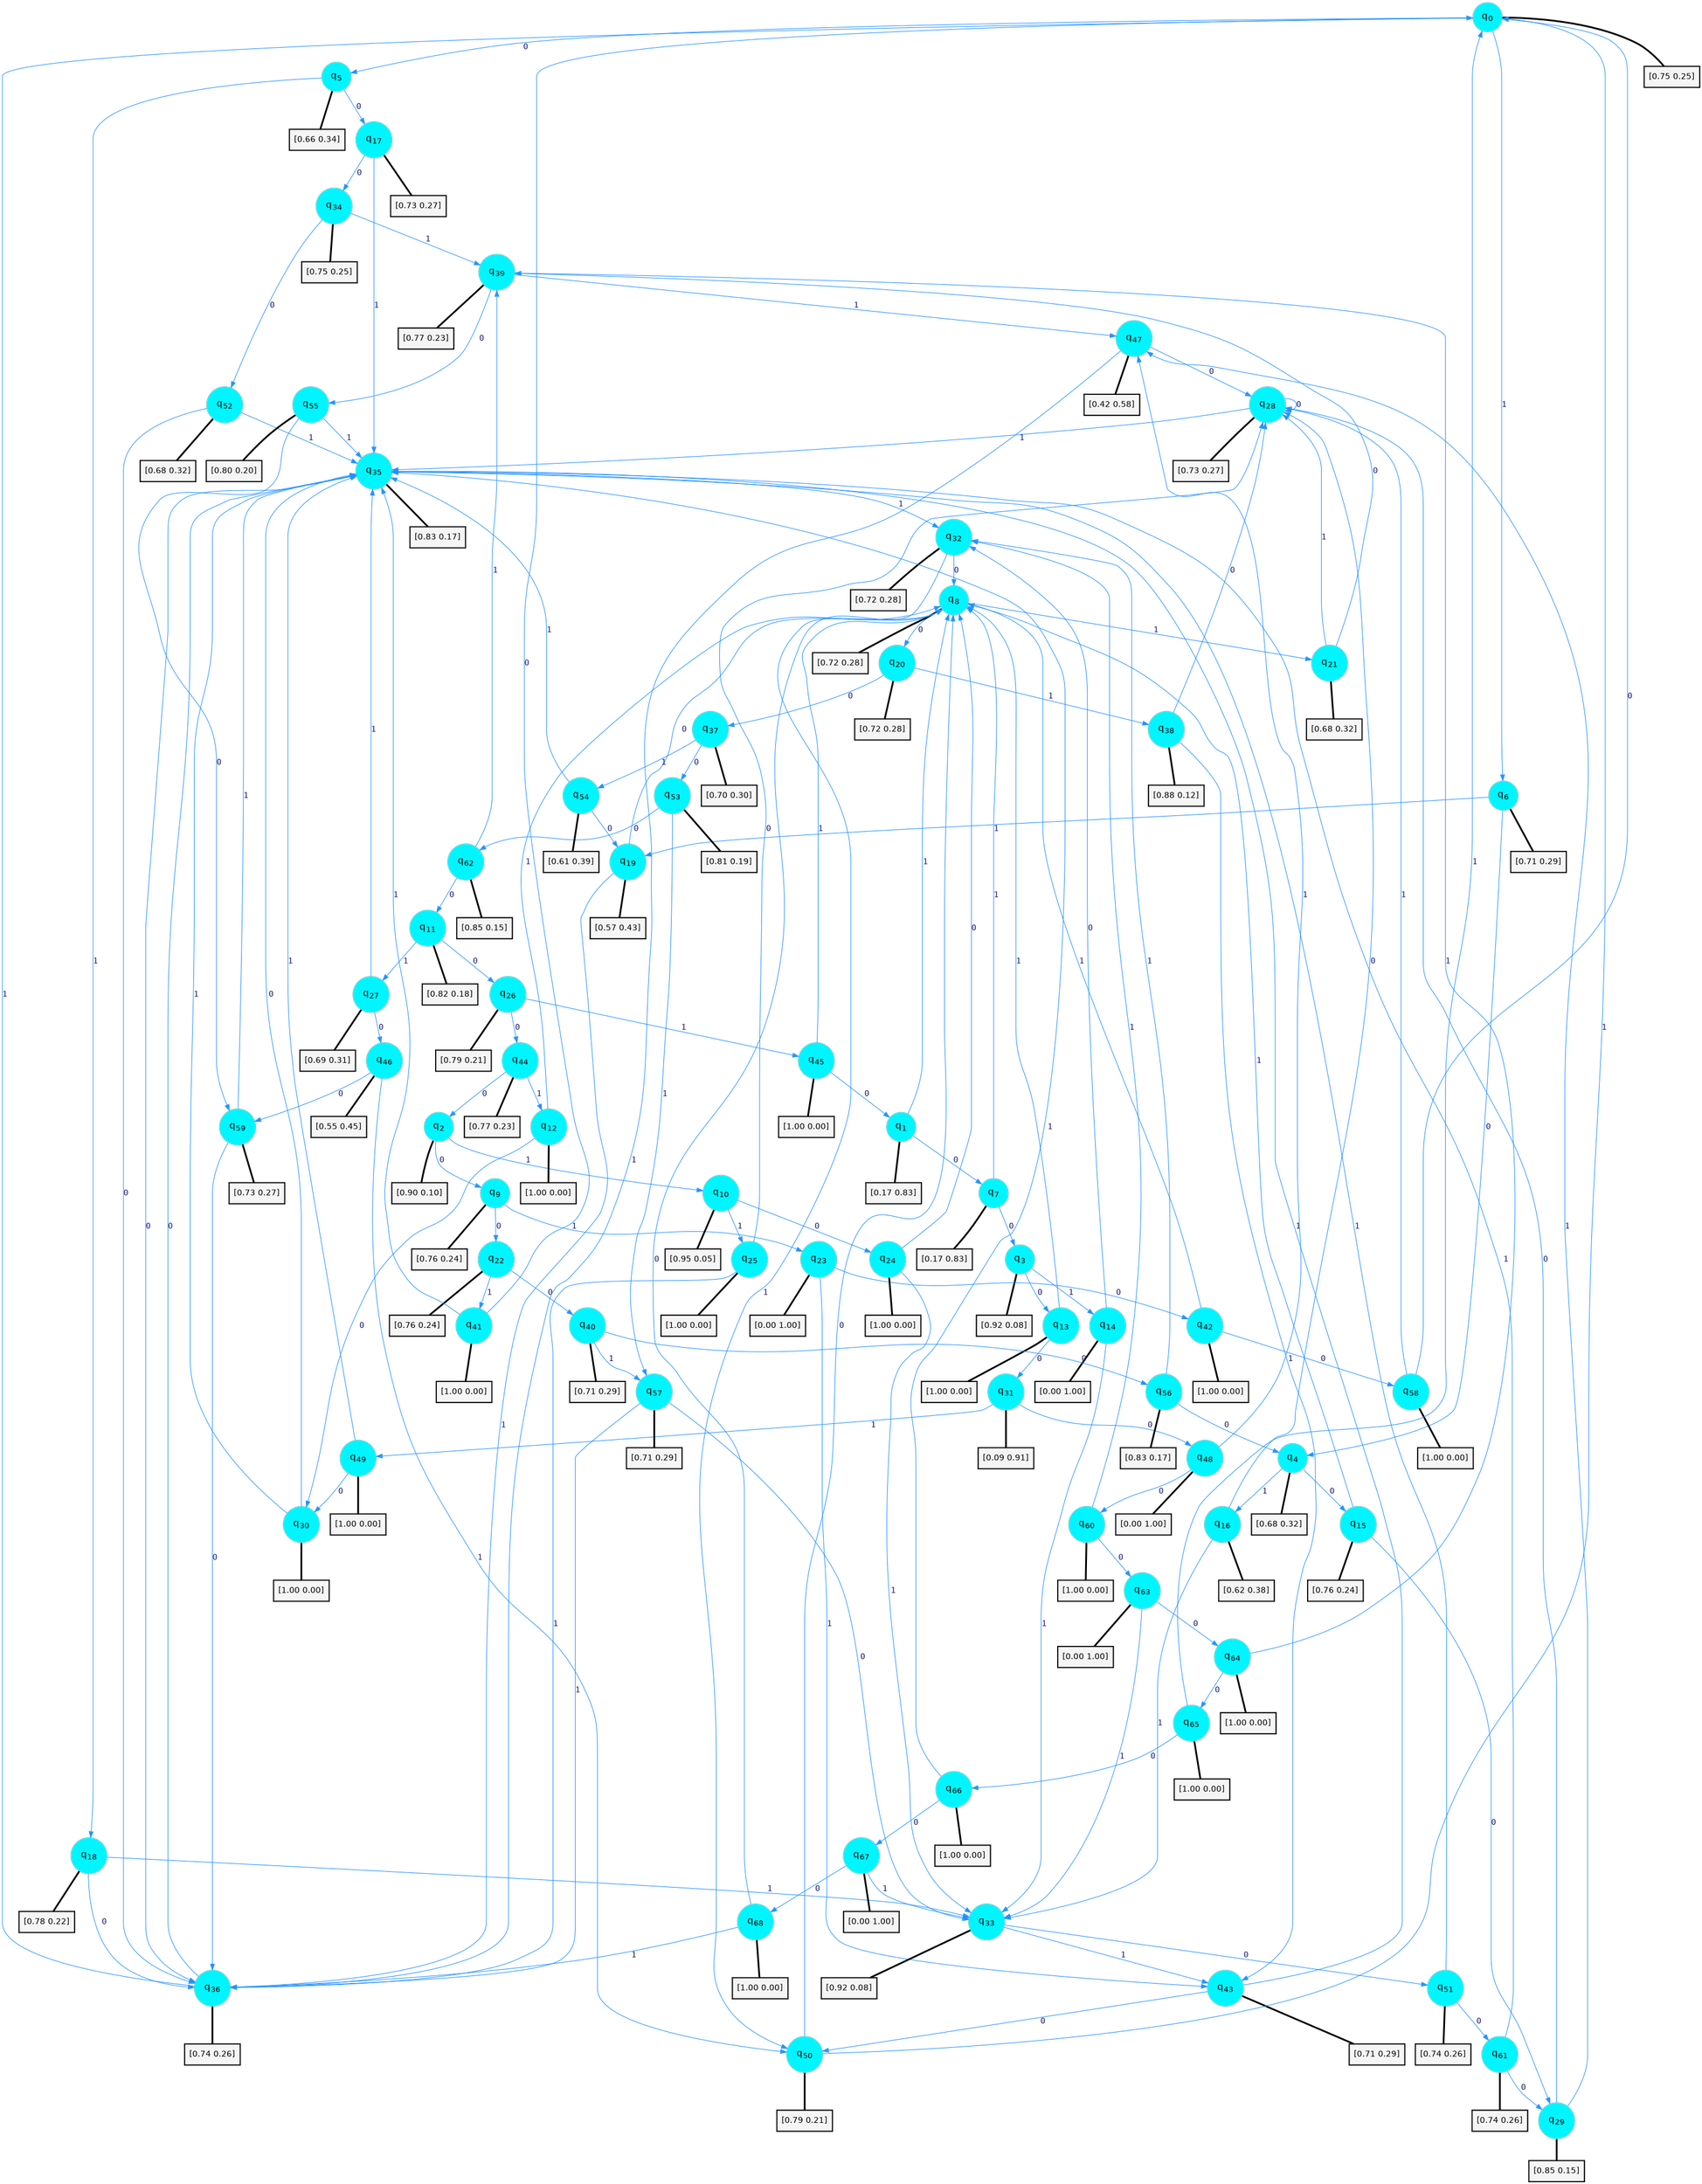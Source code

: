 digraph G {
graph [
bgcolor=transparent, dpi=300, rankdir=TD, size="40,25"];
node [
color=gray, fillcolor=turquoise1, fontcolor=black, fontname=Helvetica, fontsize=16, fontweight=bold, shape=circle, style=filled];
edge [
arrowsize=1, color=dodgerblue1, fontcolor=midnightblue, fontname=courier, fontweight=bold, penwidth=1, style=solid, weight=20];
0[label=<q<SUB>0</SUB>>];
1[label=<q<SUB>1</SUB>>];
2[label=<q<SUB>2</SUB>>];
3[label=<q<SUB>3</SUB>>];
4[label=<q<SUB>4</SUB>>];
5[label=<q<SUB>5</SUB>>];
6[label=<q<SUB>6</SUB>>];
7[label=<q<SUB>7</SUB>>];
8[label=<q<SUB>8</SUB>>];
9[label=<q<SUB>9</SUB>>];
10[label=<q<SUB>10</SUB>>];
11[label=<q<SUB>11</SUB>>];
12[label=<q<SUB>12</SUB>>];
13[label=<q<SUB>13</SUB>>];
14[label=<q<SUB>14</SUB>>];
15[label=<q<SUB>15</SUB>>];
16[label=<q<SUB>16</SUB>>];
17[label=<q<SUB>17</SUB>>];
18[label=<q<SUB>18</SUB>>];
19[label=<q<SUB>19</SUB>>];
20[label=<q<SUB>20</SUB>>];
21[label=<q<SUB>21</SUB>>];
22[label=<q<SUB>22</SUB>>];
23[label=<q<SUB>23</SUB>>];
24[label=<q<SUB>24</SUB>>];
25[label=<q<SUB>25</SUB>>];
26[label=<q<SUB>26</SUB>>];
27[label=<q<SUB>27</SUB>>];
28[label=<q<SUB>28</SUB>>];
29[label=<q<SUB>29</SUB>>];
30[label=<q<SUB>30</SUB>>];
31[label=<q<SUB>31</SUB>>];
32[label=<q<SUB>32</SUB>>];
33[label=<q<SUB>33</SUB>>];
34[label=<q<SUB>34</SUB>>];
35[label=<q<SUB>35</SUB>>];
36[label=<q<SUB>36</SUB>>];
37[label=<q<SUB>37</SUB>>];
38[label=<q<SUB>38</SUB>>];
39[label=<q<SUB>39</SUB>>];
40[label=<q<SUB>40</SUB>>];
41[label=<q<SUB>41</SUB>>];
42[label=<q<SUB>42</SUB>>];
43[label=<q<SUB>43</SUB>>];
44[label=<q<SUB>44</SUB>>];
45[label=<q<SUB>45</SUB>>];
46[label=<q<SUB>46</SUB>>];
47[label=<q<SUB>47</SUB>>];
48[label=<q<SUB>48</SUB>>];
49[label=<q<SUB>49</SUB>>];
50[label=<q<SUB>50</SUB>>];
51[label=<q<SUB>51</SUB>>];
52[label=<q<SUB>52</SUB>>];
53[label=<q<SUB>53</SUB>>];
54[label=<q<SUB>54</SUB>>];
55[label=<q<SUB>55</SUB>>];
56[label=<q<SUB>56</SUB>>];
57[label=<q<SUB>57</SUB>>];
58[label=<q<SUB>58</SUB>>];
59[label=<q<SUB>59</SUB>>];
60[label=<q<SUB>60</SUB>>];
61[label=<q<SUB>61</SUB>>];
62[label=<q<SUB>62</SUB>>];
63[label=<q<SUB>63</SUB>>];
64[label=<q<SUB>64</SUB>>];
65[label=<q<SUB>65</SUB>>];
66[label=<q<SUB>66</SUB>>];
67[label=<q<SUB>67</SUB>>];
68[label=<q<SUB>68</SUB>>];
69[label="[0.75 0.25]", shape=box,fontcolor=black, fontname=Helvetica, fontsize=14, penwidth=2, fillcolor=whitesmoke,color=black];
70[label="[0.17 0.83]", shape=box,fontcolor=black, fontname=Helvetica, fontsize=14, penwidth=2, fillcolor=whitesmoke,color=black];
71[label="[0.90 0.10]", shape=box,fontcolor=black, fontname=Helvetica, fontsize=14, penwidth=2, fillcolor=whitesmoke,color=black];
72[label="[0.92 0.08]", shape=box,fontcolor=black, fontname=Helvetica, fontsize=14, penwidth=2, fillcolor=whitesmoke,color=black];
73[label="[0.68 0.32]", shape=box,fontcolor=black, fontname=Helvetica, fontsize=14, penwidth=2, fillcolor=whitesmoke,color=black];
74[label="[0.66 0.34]", shape=box,fontcolor=black, fontname=Helvetica, fontsize=14, penwidth=2, fillcolor=whitesmoke,color=black];
75[label="[0.71 0.29]", shape=box,fontcolor=black, fontname=Helvetica, fontsize=14, penwidth=2, fillcolor=whitesmoke,color=black];
76[label="[0.17 0.83]", shape=box,fontcolor=black, fontname=Helvetica, fontsize=14, penwidth=2, fillcolor=whitesmoke,color=black];
77[label="[0.72 0.28]", shape=box,fontcolor=black, fontname=Helvetica, fontsize=14, penwidth=2, fillcolor=whitesmoke,color=black];
78[label="[0.76 0.24]", shape=box,fontcolor=black, fontname=Helvetica, fontsize=14, penwidth=2, fillcolor=whitesmoke,color=black];
79[label="[0.95 0.05]", shape=box,fontcolor=black, fontname=Helvetica, fontsize=14, penwidth=2, fillcolor=whitesmoke,color=black];
80[label="[0.82 0.18]", shape=box,fontcolor=black, fontname=Helvetica, fontsize=14, penwidth=2, fillcolor=whitesmoke,color=black];
81[label="[1.00 0.00]", shape=box,fontcolor=black, fontname=Helvetica, fontsize=14, penwidth=2, fillcolor=whitesmoke,color=black];
82[label="[1.00 0.00]", shape=box,fontcolor=black, fontname=Helvetica, fontsize=14, penwidth=2, fillcolor=whitesmoke,color=black];
83[label="[0.00 1.00]", shape=box,fontcolor=black, fontname=Helvetica, fontsize=14, penwidth=2, fillcolor=whitesmoke,color=black];
84[label="[0.76 0.24]", shape=box,fontcolor=black, fontname=Helvetica, fontsize=14, penwidth=2, fillcolor=whitesmoke,color=black];
85[label="[0.62 0.38]", shape=box,fontcolor=black, fontname=Helvetica, fontsize=14, penwidth=2, fillcolor=whitesmoke,color=black];
86[label="[0.73 0.27]", shape=box,fontcolor=black, fontname=Helvetica, fontsize=14, penwidth=2, fillcolor=whitesmoke,color=black];
87[label="[0.78 0.22]", shape=box,fontcolor=black, fontname=Helvetica, fontsize=14, penwidth=2, fillcolor=whitesmoke,color=black];
88[label="[0.57 0.43]", shape=box,fontcolor=black, fontname=Helvetica, fontsize=14, penwidth=2, fillcolor=whitesmoke,color=black];
89[label="[0.72 0.28]", shape=box,fontcolor=black, fontname=Helvetica, fontsize=14, penwidth=2, fillcolor=whitesmoke,color=black];
90[label="[0.68 0.32]", shape=box,fontcolor=black, fontname=Helvetica, fontsize=14, penwidth=2, fillcolor=whitesmoke,color=black];
91[label="[0.76 0.24]", shape=box,fontcolor=black, fontname=Helvetica, fontsize=14, penwidth=2, fillcolor=whitesmoke,color=black];
92[label="[0.00 1.00]", shape=box,fontcolor=black, fontname=Helvetica, fontsize=14, penwidth=2, fillcolor=whitesmoke,color=black];
93[label="[1.00 0.00]", shape=box,fontcolor=black, fontname=Helvetica, fontsize=14, penwidth=2, fillcolor=whitesmoke,color=black];
94[label="[1.00 0.00]", shape=box,fontcolor=black, fontname=Helvetica, fontsize=14, penwidth=2, fillcolor=whitesmoke,color=black];
95[label="[0.79 0.21]", shape=box,fontcolor=black, fontname=Helvetica, fontsize=14, penwidth=2, fillcolor=whitesmoke,color=black];
96[label="[0.69 0.31]", shape=box,fontcolor=black, fontname=Helvetica, fontsize=14, penwidth=2, fillcolor=whitesmoke,color=black];
97[label="[0.73 0.27]", shape=box,fontcolor=black, fontname=Helvetica, fontsize=14, penwidth=2, fillcolor=whitesmoke,color=black];
98[label="[0.85 0.15]", shape=box,fontcolor=black, fontname=Helvetica, fontsize=14, penwidth=2, fillcolor=whitesmoke,color=black];
99[label="[1.00 0.00]", shape=box,fontcolor=black, fontname=Helvetica, fontsize=14, penwidth=2, fillcolor=whitesmoke,color=black];
100[label="[0.09 0.91]", shape=box,fontcolor=black, fontname=Helvetica, fontsize=14, penwidth=2, fillcolor=whitesmoke,color=black];
101[label="[0.72 0.28]", shape=box,fontcolor=black, fontname=Helvetica, fontsize=14, penwidth=2, fillcolor=whitesmoke,color=black];
102[label="[0.92 0.08]", shape=box,fontcolor=black, fontname=Helvetica, fontsize=14, penwidth=2, fillcolor=whitesmoke,color=black];
103[label="[0.75 0.25]", shape=box,fontcolor=black, fontname=Helvetica, fontsize=14, penwidth=2, fillcolor=whitesmoke,color=black];
104[label="[0.83 0.17]", shape=box,fontcolor=black, fontname=Helvetica, fontsize=14, penwidth=2, fillcolor=whitesmoke,color=black];
105[label="[0.74 0.26]", shape=box,fontcolor=black, fontname=Helvetica, fontsize=14, penwidth=2, fillcolor=whitesmoke,color=black];
106[label="[0.70 0.30]", shape=box,fontcolor=black, fontname=Helvetica, fontsize=14, penwidth=2, fillcolor=whitesmoke,color=black];
107[label="[0.88 0.12]", shape=box,fontcolor=black, fontname=Helvetica, fontsize=14, penwidth=2, fillcolor=whitesmoke,color=black];
108[label="[0.77 0.23]", shape=box,fontcolor=black, fontname=Helvetica, fontsize=14, penwidth=2, fillcolor=whitesmoke,color=black];
109[label="[0.71 0.29]", shape=box,fontcolor=black, fontname=Helvetica, fontsize=14, penwidth=2, fillcolor=whitesmoke,color=black];
110[label="[1.00 0.00]", shape=box,fontcolor=black, fontname=Helvetica, fontsize=14, penwidth=2, fillcolor=whitesmoke,color=black];
111[label="[1.00 0.00]", shape=box,fontcolor=black, fontname=Helvetica, fontsize=14, penwidth=2, fillcolor=whitesmoke,color=black];
112[label="[0.71 0.29]", shape=box,fontcolor=black, fontname=Helvetica, fontsize=14, penwidth=2, fillcolor=whitesmoke,color=black];
113[label="[0.77 0.23]", shape=box,fontcolor=black, fontname=Helvetica, fontsize=14, penwidth=2, fillcolor=whitesmoke,color=black];
114[label="[1.00 0.00]", shape=box,fontcolor=black, fontname=Helvetica, fontsize=14, penwidth=2, fillcolor=whitesmoke,color=black];
115[label="[0.55 0.45]", shape=box,fontcolor=black, fontname=Helvetica, fontsize=14, penwidth=2, fillcolor=whitesmoke,color=black];
116[label="[0.42 0.58]", shape=box,fontcolor=black, fontname=Helvetica, fontsize=14, penwidth=2, fillcolor=whitesmoke,color=black];
117[label="[0.00 1.00]", shape=box,fontcolor=black, fontname=Helvetica, fontsize=14, penwidth=2, fillcolor=whitesmoke,color=black];
118[label="[1.00 0.00]", shape=box,fontcolor=black, fontname=Helvetica, fontsize=14, penwidth=2, fillcolor=whitesmoke,color=black];
119[label="[0.79 0.21]", shape=box,fontcolor=black, fontname=Helvetica, fontsize=14, penwidth=2, fillcolor=whitesmoke,color=black];
120[label="[0.74 0.26]", shape=box,fontcolor=black, fontname=Helvetica, fontsize=14, penwidth=2, fillcolor=whitesmoke,color=black];
121[label="[0.68 0.32]", shape=box,fontcolor=black, fontname=Helvetica, fontsize=14, penwidth=2, fillcolor=whitesmoke,color=black];
122[label="[0.81 0.19]", shape=box,fontcolor=black, fontname=Helvetica, fontsize=14, penwidth=2, fillcolor=whitesmoke,color=black];
123[label="[0.61 0.39]", shape=box,fontcolor=black, fontname=Helvetica, fontsize=14, penwidth=2, fillcolor=whitesmoke,color=black];
124[label="[0.80 0.20]", shape=box,fontcolor=black, fontname=Helvetica, fontsize=14, penwidth=2, fillcolor=whitesmoke,color=black];
125[label="[0.83 0.17]", shape=box,fontcolor=black, fontname=Helvetica, fontsize=14, penwidth=2, fillcolor=whitesmoke,color=black];
126[label="[0.71 0.29]", shape=box,fontcolor=black, fontname=Helvetica, fontsize=14, penwidth=2, fillcolor=whitesmoke,color=black];
127[label="[1.00 0.00]", shape=box,fontcolor=black, fontname=Helvetica, fontsize=14, penwidth=2, fillcolor=whitesmoke,color=black];
128[label="[0.73 0.27]", shape=box,fontcolor=black, fontname=Helvetica, fontsize=14, penwidth=2, fillcolor=whitesmoke,color=black];
129[label="[1.00 0.00]", shape=box,fontcolor=black, fontname=Helvetica, fontsize=14, penwidth=2, fillcolor=whitesmoke,color=black];
130[label="[0.74 0.26]", shape=box,fontcolor=black, fontname=Helvetica, fontsize=14, penwidth=2, fillcolor=whitesmoke,color=black];
131[label="[0.85 0.15]", shape=box,fontcolor=black, fontname=Helvetica, fontsize=14, penwidth=2, fillcolor=whitesmoke,color=black];
132[label="[0.00 1.00]", shape=box,fontcolor=black, fontname=Helvetica, fontsize=14, penwidth=2, fillcolor=whitesmoke,color=black];
133[label="[1.00 0.00]", shape=box,fontcolor=black, fontname=Helvetica, fontsize=14, penwidth=2, fillcolor=whitesmoke,color=black];
134[label="[1.00 0.00]", shape=box,fontcolor=black, fontname=Helvetica, fontsize=14, penwidth=2, fillcolor=whitesmoke,color=black];
135[label="[1.00 0.00]", shape=box,fontcolor=black, fontname=Helvetica, fontsize=14, penwidth=2, fillcolor=whitesmoke,color=black];
136[label="[0.00 1.00]", shape=box,fontcolor=black, fontname=Helvetica, fontsize=14, penwidth=2, fillcolor=whitesmoke,color=black];
137[label="[1.00 0.00]", shape=box,fontcolor=black, fontname=Helvetica, fontsize=14, penwidth=2, fillcolor=whitesmoke,color=black];
0->5 [label=0];
0->6 [label=1];
0->69 [arrowhead=none, penwidth=3,color=black];
1->7 [label=0];
1->8 [label=1];
1->70 [arrowhead=none, penwidth=3,color=black];
2->9 [label=0];
2->10 [label=1];
2->71 [arrowhead=none, penwidth=3,color=black];
3->13 [label=0];
3->14 [label=1];
3->72 [arrowhead=none, penwidth=3,color=black];
4->15 [label=0];
4->16 [label=1];
4->73 [arrowhead=none, penwidth=3,color=black];
5->17 [label=0];
5->18 [label=1];
5->74 [arrowhead=none, penwidth=3,color=black];
6->4 [label=0];
6->19 [label=1];
6->75 [arrowhead=none, penwidth=3,color=black];
7->3 [label=0];
7->8 [label=1];
7->76 [arrowhead=none, penwidth=3,color=black];
8->20 [label=0];
8->21 [label=1];
8->77 [arrowhead=none, penwidth=3,color=black];
9->22 [label=0];
9->23 [label=1];
9->78 [arrowhead=none, penwidth=3,color=black];
10->24 [label=0];
10->25 [label=1];
10->79 [arrowhead=none, penwidth=3,color=black];
11->26 [label=0];
11->27 [label=1];
11->80 [arrowhead=none, penwidth=3,color=black];
12->30 [label=0];
12->8 [label=1];
12->81 [arrowhead=none, penwidth=3,color=black];
13->31 [label=0];
13->8 [label=1];
13->82 [arrowhead=none, penwidth=3,color=black];
14->32 [label=0];
14->33 [label=1];
14->83 [arrowhead=none, penwidth=3,color=black];
15->29 [label=0];
15->8 [label=1];
15->84 [arrowhead=none, penwidth=3,color=black];
16->28 [label=0];
16->33 [label=1];
16->85 [arrowhead=none, penwidth=3,color=black];
17->34 [label=0];
17->35 [label=1];
17->86 [arrowhead=none, penwidth=3,color=black];
18->36 [label=0];
18->33 [label=1];
18->87 [arrowhead=none, penwidth=3,color=black];
19->8 [label=0];
19->36 [label=1];
19->88 [arrowhead=none, penwidth=3,color=black];
20->37 [label=0];
20->38 [label=1];
20->89 [arrowhead=none, penwidth=3,color=black];
21->39 [label=0];
21->28 [label=1];
21->90 [arrowhead=none, penwidth=3,color=black];
22->40 [label=0];
22->41 [label=1];
22->91 [arrowhead=none, penwidth=3,color=black];
23->42 [label=0];
23->43 [label=1];
23->92 [arrowhead=none, penwidth=3,color=black];
24->8 [label=0];
24->33 [label=1];
24->93 [arrowhead=none, penwidth=3,color=black];
25->28 [label=0];
25->36 [label=1];
25->94 [arrowhead=none, penwidth=3,color=black];
26->44 [label=0];
26->45 [label=1];
26->95 [arrowhead=none, penwidth=3,color=black];
27->46 [label=0];
27->35 [label=1];
27->96 [arrowhead=none, penwidth=3,color=black];
28->28 [label=0];
28->35 [label=1];
28->97 [arrowhead=none, penwidth=3,color=black];
29->28 [label=0];
29->47 [label=1];
29->98 [arrowhead=none, penwidth=3,color=black];
30->35 [label=0];
30->35 [label=1];
30->99 [arrowhead=none, penwidth=3,color=black];
31->48 [label=0];
31->49 [label=1];
31->100 [arrowhead=none, penwidth=3,color=black];
32->8 [label=0];
32->50 [label=1];
32->101 [arrowhead=none, penwidth=3,color=black];
33->51 [label=0];
33->43 [label=1];
33->102 [arrowhead=none, penwidth=3,color=black];
34->52 [label=0];
34->39 [label=1];
34->103 [arrowhead=none, penwidth=3,color=black];
35->36 [label=0];
35->32 [label=1];
35->104 [arrowhead=none, penwidth=3,color=black];
36->35 [label=0];
36->0 [label=1];
36->105 [arrowhead=none, penwidth=3,color=black];
37->53 [label=0];
37->54 [label=1];
37->106 [arrowhead=none, penwidth=3,color=black];
38->28 [label=0];
38->43 [label=1];
38->107 [arrowhead=none, penwidth=3,color=black];
39->55 [label=0];
39->47 [label=1];
39->108 [arrowhead=none, penwidth=3,color=black];
40->56 [label=0];
40->57 [label=1];
40->109 [arrowhead=none, penwidth=3,color=black];
41->0 [label=0];
41->35 [label=1];
41->110 [arrowhead=none, penwidth=3,color=black];
42->58 [label=0];
42->8 [label=1];
42->111 [arrowhead=none, penwidth=3,color=black];
43->50 [label=0];
43->35 [label=1];
43->112 [arrowhead=none, penwidth=3,color=black];
44->2 [label=0];
44->12 [label=1];
44->113 [arrowhead=none, penwidth=3,color=black];
45->1 [label=0];
45->8 [label=1];
45->114 [arrowhead=none, penwidth=3,color=black];
46->59 [label=0];
46->50 [label=1];
46->115 [arrowhead=none, penwidth=3,color=black];
47->28 [label=0];
47->36 [label=1];
47->116 [arrowhead=none, penwidth=3,color=black];
48->60 [label=0];
48->47 [label=1];
48->117 [arrowhead=none, penwidth=3,color=black];
49->30 [label=0];
49->35 [label=1];
49->118 [arrowhead=none, penwidth=3,color=black];
50->8 [label=0];
50->0 [label=1];
50->119 [arrowhead=none, penwidth=3,color=black];
51->61 [label=0];
51->35 [label=1];
51->120 [arrowhead=none, penwidth=3,color=black];
52->36 [label=0];
52->35 [label=1];
52->121 [arrowhead=none, penwidth=3,color=black];
53->62 [label=0];
53->57 [label=1];
53->122 [arrowhead=none, penwidth=3,color=black];
54->19 [label=0];
54->35 [label=1];
54->123 [arrowhead=none, penwidth=3,color=black];
55->59 [label=0];
55->35 [label=1];
55->124 [arrowhead=none, penwidth=3,color=black];
56->4 [label=0];
56->32 [label=1];
56->125 [arrowhead=none, penwidth=3,color=black];
57->33 [label=0];
57->36 [label=1];
57->126 [arrowhead=none, penwidth=3,color=black];
58->0 [label=0];
58->28 [label=1];
58->127 [arrowhead=none, penwidth=3,color=black];
59->36 [label=0];
59->35 [label=1];
59->128 [arrowhead=none, penwidth=3,color=black];
60->63 [label=0];
60->32 [label=1];
60->129 [arrowhead=none, penwidth=3,color=black];
61->29 [label=0];
61->35 [label=1];
61->130 [arrowhead=none, penwidth=3,color=black];
62->11 [label=0];
62->39 [label=1];
62->131 [arrowhead=none, penwidth=3,color=black];
63->64 [label=0];
63->33 [label=1];
63->132 [arrowhead=none, penwidth=3,color=black];
64->65 [label=0];
64->39 [label=1];
64->133 [arrowhead=none, penwidth=3,color=black];
65->66 [label=0];
65->0 [label=1];
65->134 [arrowhead=none, penwidth=3,color=black];
66->67 [label=0];
66->35 [label=1];
66->135 [arrowhead=none, penwidth=3,color=black];
67->68 [label=0];
67->33 [label=1];
67->136 [arrowhead=none, penwidth=3,color=black];
68->8 [label=0];
68->36 [label=1];
68->137 [arrowhead=none, penwidth=3,color=black];
}
